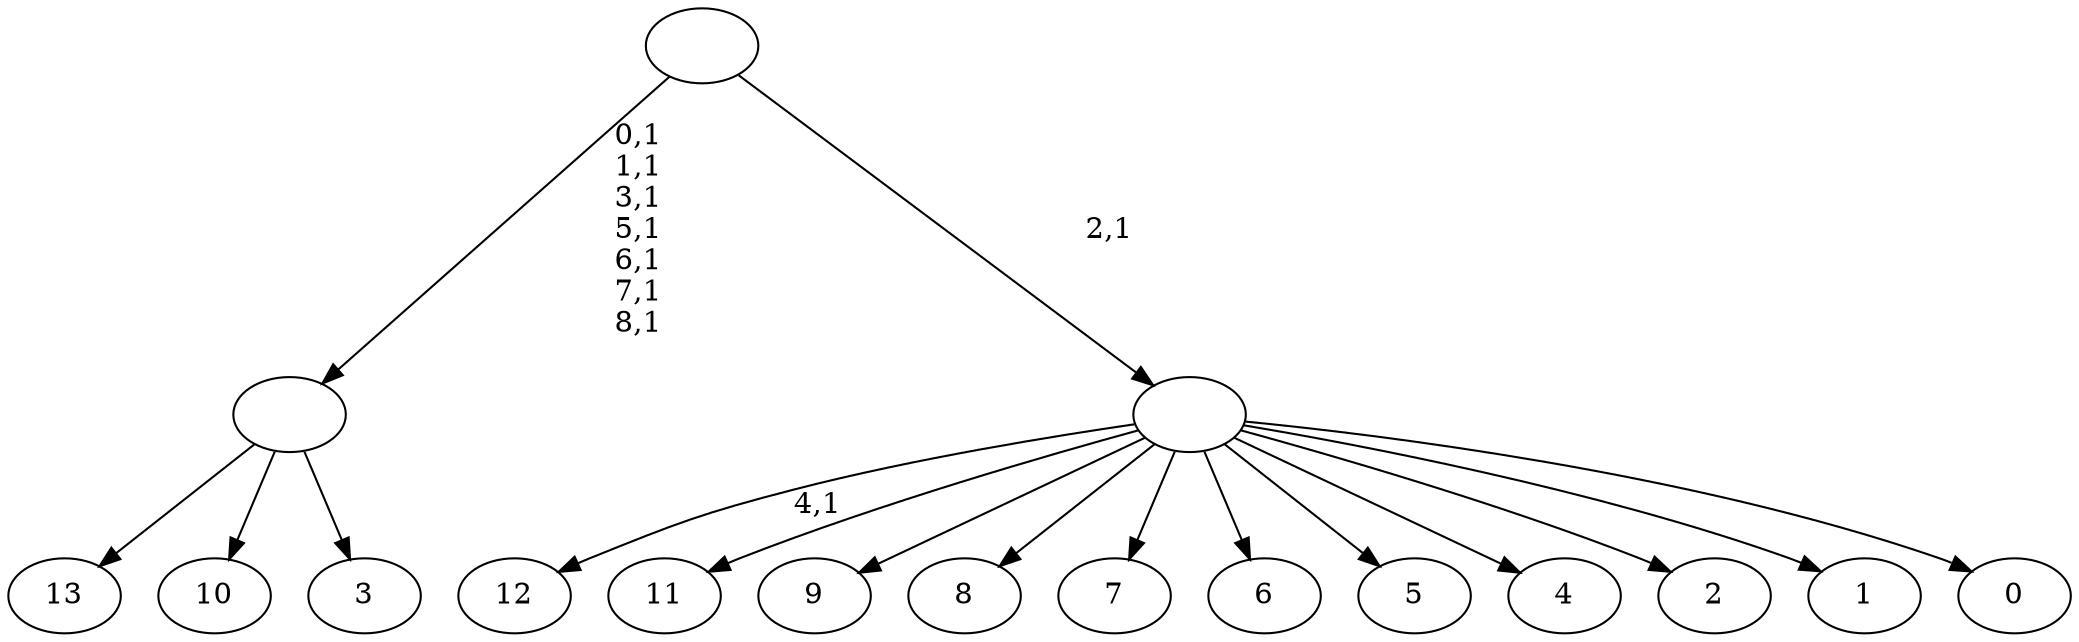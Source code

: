 digraph T {
	23 [label="13"]
	22 [label="12"]
	20 [label="11"]
	19 [label="10"]
	18 [label="9"]
	17 [label="8"]
	16 [label="7"]
	15 [label="6"]
	14 [label="5"]
	13 [label="4"]
	12 [label="3"]
	11 [label=""]
	4 [label="2"]
	3 [label="1"]
	2 [label="0"]
	1 [label=""]
	0 [label=""]
	11 -> 23 [label=""]
	11 -> 19 [label=""]
	11 -> 12 [label=""]
	1 -> 22 [label="4,1"]
	1 -> 20 [label=""]
	1 -> 18 [label=""]
	1 -> 17 [label=""]
	1 -> 16 [label=""]
	1 -> 15 [label=""]
	1 -> 14 [label=""]
	1 -> 13 [label=""]
	1 -> 4 [label=""]
	1 -> 3 [label=""]
	1 -> 2 [label=""]
	0 -> 11 [label="0,1\n1,1\n3,1\n5,1\n6,1\n7,1\n8,1"]
	0 -> 1 [label="2,1"]
}
